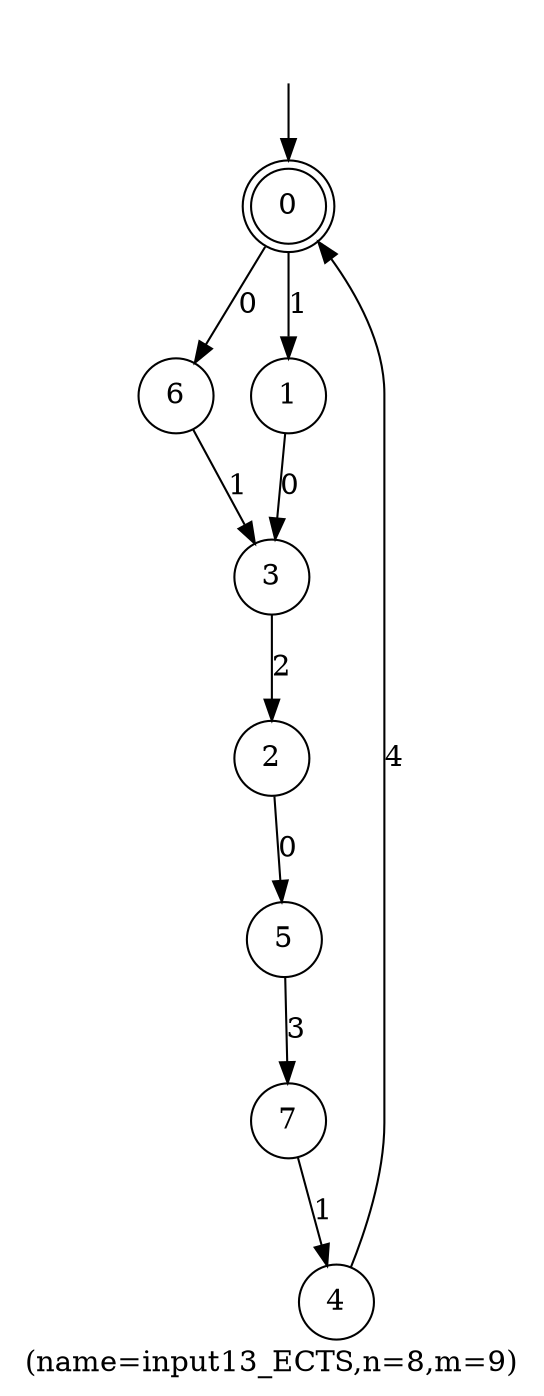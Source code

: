 digraph input13_ECTS{
	label="(name=input13_ECTS,n=8,m=9)";
	_nil [style = "invis"];
	node [shape = doublecircle]; 0;
	node [shape = circle];
	_nil -> 0;
	0->6[label="0"];
	1->3[label="0"];
	2->5[label="0"];
	0->1[label="1"];
	6->3[label="1"];
	7->4[label="1"];
	3->2[label="2"];
	5->7[label="3"];
	4->0[label="4"];
}

